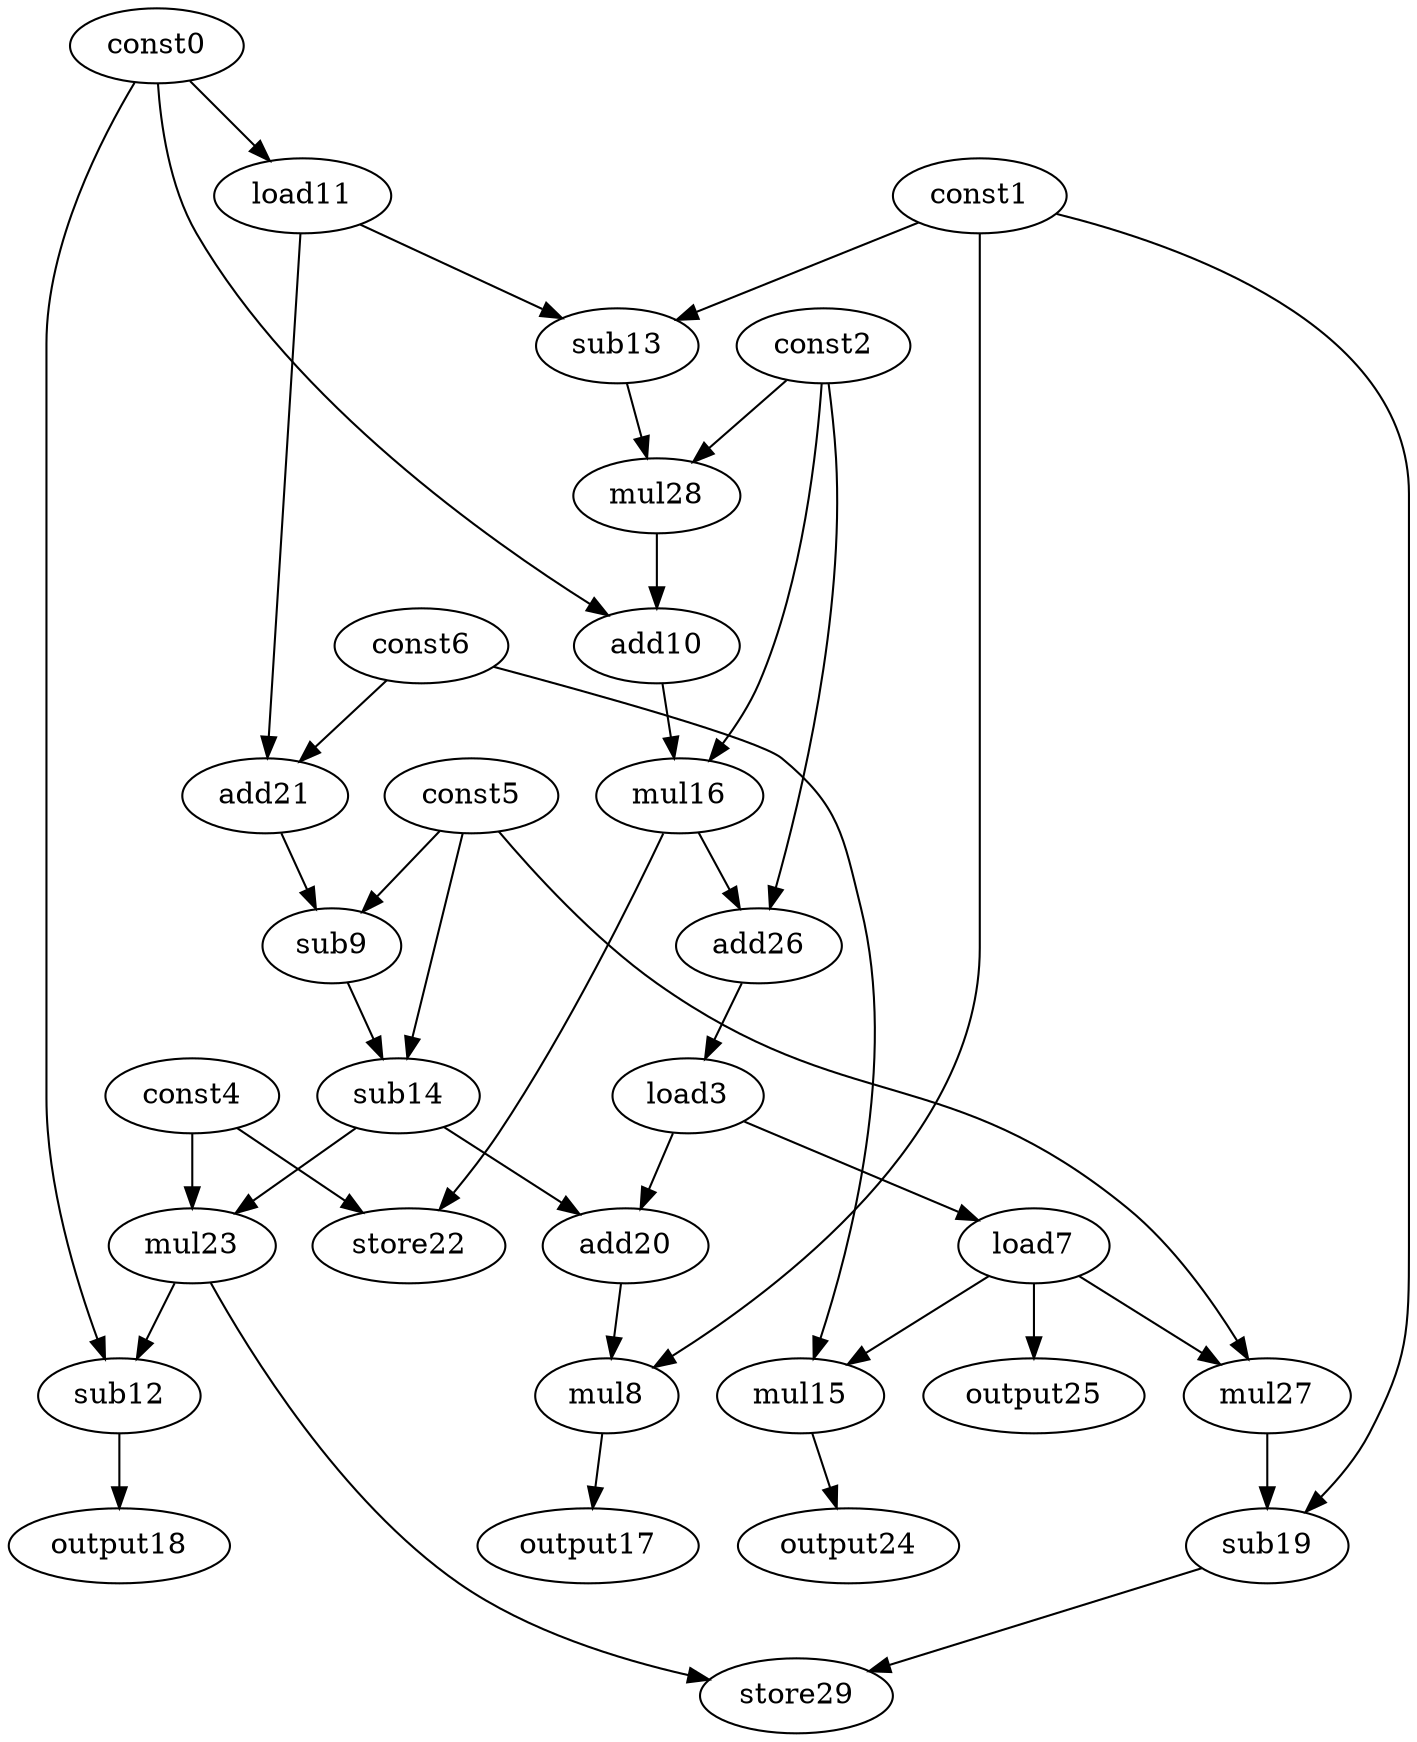digraph G { 
const0[opcode=const]; 
const1[opcode=const]; 
const2[opcode=const]; 
load3[opcode=load]; 
const4[opcode=const]; 
const5[opcode=const]; 
const6[opcode=const]; 
load7[opcode=load]; 
mul8[opcode=mul]; 
sub9[opcode=sub]; 
add10[opcode=add]; 
load11[opcode=load]; 
sub12[opcode=sub]; 
sub13[opcode=sub]; 
sub14[opcode=sub]; 
mul15[opcode=mul]; 
mul16[opcode=mul]; 
output17[opcode=output]; 
output18[opcode=output]; 
sub19[opcode=sub]; 
add20[opcode=add]; 
add21[opcode=add]; 
store22[opcode=store]; 
mul23[opcode=mul]; 
output24[opcode=output]; 
output25[opcode=output]; 
add26[opcode=add]; 
mul27[opcode=mul]; 
mul28[opcode=mul]; 
store29[opcode=store]; 
const0->load11[operand=0];
const1->sub13[operand=0];
load11->sub13[operand=1];
load11->add21[operand=0];
const6->add21[operand=1];
add21->sub9[operand=0];
const5->sub9[operand=1];
const2->mul28[operand=0];
sub13->mul28[operand=1];
const0->add10[operand=0];
mul28->add10[operand=1];
sub9->sub14[operand=0];
const5->sub14[operand=1];
const2->mul16[operand=0];
add10->mul16[operand=1];
const4->mul23[operand=0];
sub14->mul23[operand=1];
const0->sub12[operand=0];
mul23->sub12[operand=1];
mul16->store22[operand=0];
const4->store22[operand=1];
mul16->add26[operand=0];
const2->add26[operand=1];
add26->load3[operand=0];
sub12->output18[operand=0];
load3->load7[operand=0];
load3->add20[operand=0];
sub14->add20[operand=1];
const1->mul8[operand=0];
add20->mul8[operand=1];
const6->mul15[operand=0];
load7->mul15[operand=1];
load7->output25[operand=0];
const5->mul27[operand=0];
load7->mul27[operand=1];
mul8->output17[operand=0];
const1->sub19[operand=0];
mul27->sub19[operand=1];
mul15->output24[operand=0];
sub19->store29[operand=0];
mul23->store29[operand=1];
}
